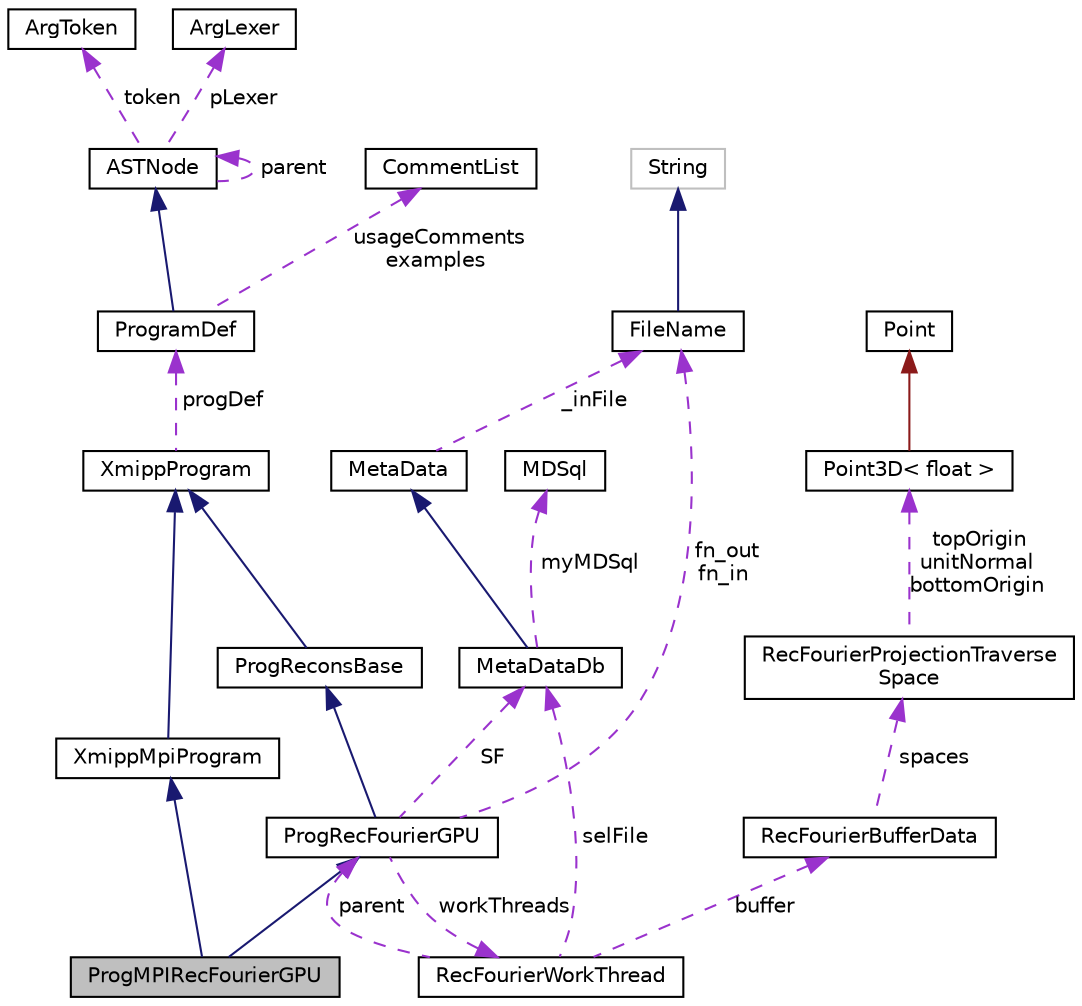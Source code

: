 digraph "ProgMPIRecFourierGPU"
{
  edge [fontname="Helvetica",fontsize="10",labelfontname="Helvetica",labelfontsize="10"];
  node [fontname="Helvetica",fontsize="10",shape=record];
  Node5 [label="ProgMPIRecFourierGPU",height=0.2,width=0.4,color="black", fillcolor="grey75", style="filled", fontcolor="black"];
  Node6 -> Node5 [dir="back",color="midnightblue",fontsize="10",style="solid",fontname="Helvetica"];
  Node6 [label="ProgRecFourierGPU",height=0.2,width=0.4,color="black", fillcolor="white", style="filled",URL="$classProgRecFourierGPU.html"];
  Node7 -> Node6 [dir="back",color="midnightblue",fontsize="10",style="solid",fontname="Helvetica"];
  Node7 [label="ProgReconsBase",height=0.2,width=0.4,color="black", fillcolor="white", style="filled",URL="$classProgReconsBase.html"];
  Node8 -> Node7 [dir="back",color="midnightblue",fontsize="10",style="solid",fontname="Helvetica"];
  Node8 [label="XmippProgram",height=0.2,width=0.4,color="black", fillcolor="white", style="filled",URL="$classXmippProgram.html"];
  Node9 -> Node8 [dir="back",color="darkorchid3",fontsize="10",style="dashed",label=" progDef" ,fontname="Helvetica"];
  Node9 [label="ProgramDef",height=0.2,width=0.4,color="black", fillcolor="white", style="filled",URL="$classProgramDef.html"];
  Node10 -> Node9 [dir="back",color="midnightblue",fontsize="10",style="solid",fontname="Helvetica"];
  Node10 [label="ASTNode",height=0.2,width=0.4,color="black", fillcolor="white", style="filled",URL="$classASTNode.html"];
  Node11 -> Node10 [dir="back",color="darkorchid3",fontsize="10",style="dashed",label=" token" ,fontname="Helvetica"];
  Node11 [label="ArgToken",height=0.2,width=0.4,color="black", fillcolor="white", style="filled",URL="$classArgToken.html"];
  Node12 -> Node10 [dir="back",color="darkorchid3",fontsize="10",style="dashed",label=" pLexer" ,fontname="Helvetica"];
  Node12 [label="ArgLexer",height=0.2,width=0.4,color="black", fillcolor="white", style="filled",URL="$classArgLexer.html"];
  Node10 -> Node10 [dir="back",color="darkorchid3",fontsize="10",style="dashed",label=" parent" ,fontname="Helvetica"];
  Node13 -> Node9 [dir="back",color="darkorchid3",fontsize="10",style="dashed",label=" usageComments\nexamples" ,fontname="Helvetica"];
  Node13 [label="CommentList",height=0.2,width=0.4,color="black", fillcolor="white", style="filled",URL="$classCommentList.html"];
  Node14 -> Node6 [dir="back",color="darkorchid3",fontsize="10",style="dashed",label=" SF" ,fontname="Helvetica"];
  Node14 [label="MetaDataDb",height=0.2,width=0.4,color="black", fillcolor="white", style="filled",URL="$classMetaDataDb.html"];
  Node15 -> Node14 [dir="back",color="midnightblue",fontsize="10",style="solid",fontname="Helvetica"];
  Node15 [label="MetaData",height=0.2,width=0.4,color="black", fillcolor="white", style="filled",URL="$classMetaData.html"];
  Node16 -> Node15 [dir="back",color="darkorchid3",fontsize="10",style="dashed",label=" _inFile" ,fontname="Helvetica"];
  Node16 [label="FileName",height=0.2,width=0.4,color="black", fillcolor="white", style="filled",URL="$classFileName.html"];
  Node17 -> Node16 [dir="back",color="midnightblue",fontsize="10",style="solid",fontname="Helvetica"];
  Node17 [label="String",height=0.2,width=0.4,color="grey75", fillcolor="white", style="filled"];
  Node18 -> Node14 [dir="back",color="darkorchid3",fontsize="10",style="dashed",label=" myMDSql" ,fontname="Helvetica"];
  Node18 [label="MDSql",height=0.2,width=0.4,color="black", fillcolor="white", style="filled",URL="$classMDSql.html"];
  Node19 -> Node6 [dir="back",color="darkorchid3",fontsize="10",style="dashed",label=" workThreads" ,fontname="Helvetica"];
  Node19 [label="RecFourierWorkThread",height=0.2,width=0.4,color="black", fillcolor="white", style="filled",URL="$structRecFourierWorkThread.html"];
  Node6 -> Node19 [dir="back",color="darkorchid3",fontsize="10",style="dashed",label=" parent" ,fontname="Helvetica"];
  Node14 -> Node19 [dir="back",color="darkorchid3",fontsize="10",style="dashed",label=" selFile" ,fontname="Helvetica"];
  Node20 -> Node19 [dir="back",color="darkorchid3",fontsize="10",style="dashed",label=" buffer" ,fontname="Helvetica"];
  Node20 [label="RecFourierBufferData",height=0.2,width=0.4,color="black", fillcolor="white", style="filled",URL="$structRecFourierBufferData.html"];
  Node21 -> Node20 [dir="back",color="darkorchid3",fontsize="10",style="dashed",label=" spaces" ,fontname="Helvetica"];
  Node21 [label="RecFourierProjectionTraverse\lSpace",height=0.2,width=0.4,color="black", fillcolor="white", style="filled",URL="$structRecFourierProjectionTraverseSpace.html"];
  Node22 -> Node21 [dir="back",color="darkorchid3",fontsize="10",style="dashed",label=" topOrigin\nunitNormal\nbottomOrigin" ,fontname="Helvetica"];
  Node22 [label="Point3D\< float \>",height=0.2,width=0.4,color="black", fillcolor="white", style="filled",URL="$classPoint3D.html"];
  Node23 -> Node22 [dir="back",color="firebrick4",fontsize="10",style="solid",fontname="Helvetica"];
  Node23 [label="Point",height=0.2,width=0.4,color="black", fillcolor="white", style="filled",URL="$classPoint.html"];
  Node16 -> Node6 [dir="back",color="darkorchid3",fontsize="10",style="dashed",label=" fn_out\nfn_in" ,fontname="Helvetica"];
  Node24 -> Node5 [dir="back",color="midnightblue",fontsize="10",style="solid",fontname="Helvetica"];
  Node24 [label="XmippMpiProgram",height=0.2,width=0.4,color="black", fillcolor="white", style="filled",URL="$classXmippMpiProgram.html"];
  Node8 -> Node24 [dir="back",color="midnightblue",fontsize="10",style="solid",fontname="Helvetica"];
}
